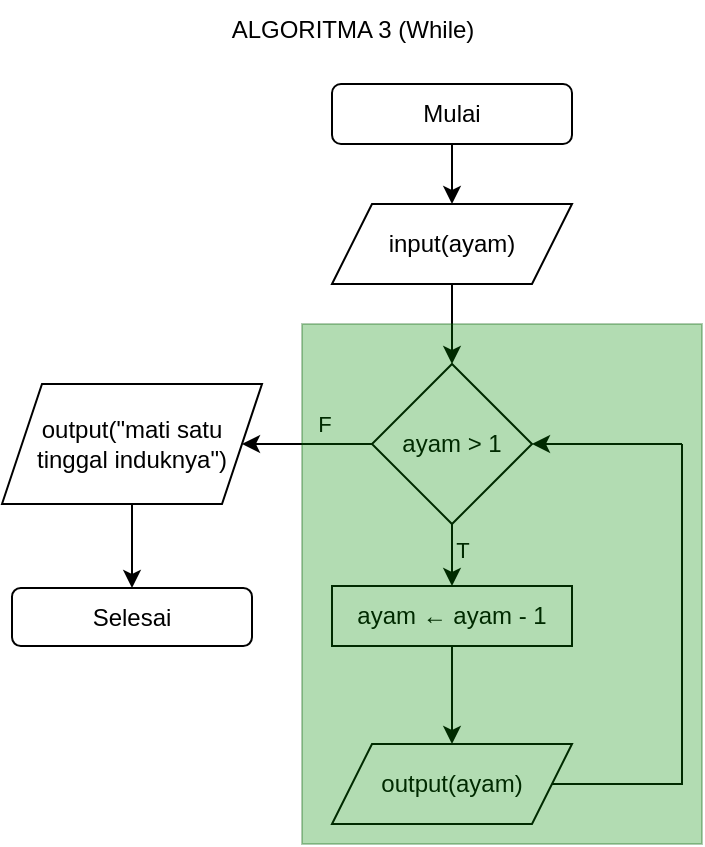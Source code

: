 <mxfile version="26.2.15">
  <diagram name="Page-1" id="cmtZPxHfO6NSbrS_fuOM">
    <mxGraphModel dx="786" dy="524" grid="1" gridSize="10" guides="1" tooltips="1" connect="1" arrows="1" fold="1" page="1" pageScale="1" pageWidth="850" pageHeight="1100" math="0" shadow="0">
      <root>
        <mxCell id="0" />
        <mxCell id="1" parent="0" />
        <mxCell id="m0wXmuHj6QDEM81OvpLF-18" value="ALGORITMA 3 (While)" style="text;html=1;align=center;verticalAlign=middle;resizable=0;points=[];autosize=1;strokeColor=none;fillColor=none;" parent="1" vertex="1">
          <mxGeometry x="285" y="18" width="140" height="30" as="geometry" />
        </mxCell>
        <mxCell id="YYFKWcgho64P03Yeviva-2" value="" style="group" parent="1" vertex="1" connectable="0">
          <mxGeometry x="180" y="60" width="350" height="380" as="geometry" />
        </mxCell>
        <mxCell id="m0wXmuHj6QDEM81OvpLF-9" style="edgeStyle=orthogonalEdgeStyle;rounded=0;orthogonalLoop=1;jettySize=auto;html=1;entryX=0.5;entryY=0;entryDx=0;entryDy=0;" parent="YYFKWcgho64P03Yeviva-2" source="m0wXmuHj6QDEM81OvpLF-1" target="m0wXmuHj6QDEM81OvpLF-3" edge="1">
          <mxGeometry relative="1" as="geometry" />
        </mxCell>
        <mxCell id="m0wXmuHj6QDEM81OvpLF-1" value="Mulai" style="rounded=1;whiteSpace=wrap;html=1;" parent="YYFKWcgho64P03Yeviva-2" vertex="1">
          <mxGeometry x="165" width="120" height="30" as="geometry" />
        </mxCell>
        <mxCell id="m0wXmuHj6QDEM81OvpLF-10" style="edgeStyle=orthogonalEdgeStyle;rounded=0;orthogonalLoop=1;jettySize=auto;html=1;exitX=0.5;exitY=1;exitDx=0;exitDy=0;entryX=0.5;entryY=0;entryDx=0;entryDy=0;" parent="YYFKWcgho64P03Yeviva-2" source="m0wXmuHj6QDEM81OvpLF-3" target="m0wXmuHj6QDEM81OvpLF-4" edge="1">
          <mxGeometry relative="1" as="geometry" />
        </mxCell>
        <mxCell id="m0wXmuHj6QDEM81OvpLF-3" value="input(ayam)" style="shape=parallelogram;perimeter=parallelogramPerimeter;whiteSpace=wrap;html=1;fixedSize=1;" parent="YYFKWcgho64P03Yeviva-2" vertex="1">
          <mxGeometry x="165" y="60" width="120" height="40" as="geometry" />
        </mxCell>
        <mxCell id="m0wXmuHj6QDEM81OvpLF-11" style="edgeStyle=orthogonalEdgeStyle;rounded=0;orthogonalLoop=1;jettySize=auto;html=1;entryX=0.5;entryY=0;entryDx=0;entryDy=0;" parent="YYFKWcgho64P03Yeviva-2" source="m0wXmuHj6QDEM81OvpLF-4" target="m0wXmuHj6QDEM81OvpLF-5" edge="1">
          <mxGeometry relative="1" as="geometry" />
        </mxCell>
        <mxCell id="m0wXmuHj6QDEM81OvpLF-19" value="T" style="edgeLabel;html=1;align=center;verticalAlign=middle;resizable=0;points=[];" parent="m0wXmuHj6QDEM81OvpLF-11" vertex="1" connectable="0">
          <mxGeometry x="-0.447" y="1" relative="1" as="geometry">
            <mxPoint x="4" y="-1" as="offset" />
          </mxGeometry>
        </mxCell>
        <mxCell id="m0wXmuHj6QDEM81OvpLF-16" style="edgeStyle=orthogonalEdgeStyle;rounded=0;orthogonalLoop=1;jettySize=auto;html=1;exitX=0;exitY=0.5;exitDx=0;exitDy=0;entryX=1;entryY=0.5;entryDx=0;entryDy=0;" parent="YYFKWcgho64P03Yeviva-2" source="m0wXmuHj6QDEM81OvpLF-4" target="m0wXmuHj6QDEM81OvpLF-7" edge="1">
          <mxGeometry relative="1" as="geometry" />
        </mxCell>
        <mxCell id="m0wXmuHj6QDEM81OvpLF-20" value="F" style="edgeLabel;html=1;align=center;verticalAlign=middle;resizable=0;points=[];" parent="m0wXmuHj6QDEM81OvpLF-16" vertex="1" connectable="0">
          <mxGeometry x="-0.116" y="-3" relative="1" as="geometry">
            <mxPoint x="4" y="-7" as="offset" />
          </mxGeometry>
        </mxCell>
        <mxCell id="m0wXmuHj6QDEM81OvpLF-4" value="ayam &amp;gt; 1" style="rhombus;whiteSpace=wrap;html=1;" parent="YYFKWcgho64P03Yeviva-2" vertex="1">
          <mxGeometry x="185" y="140" width="80" height="80" as="geometry" />
        </mxCell>
        <mxCell id="m0wXmuHj6QDEM81OvpLF-12" style="edgeStyle=orthogonalEdgeStyle;rounded=0;orthogonalLoop=1;jettySize=auto;html=1;entryX=0.5;entryY=0;entryDx=0;entryDy=0;" parent="YYFKWcgho64P03Yeviva-2" source="m0wXmuHj6QDEM81OvpLF-5" target="m0wXmuHj6QDEM81OvpLF-6" edge="1">
          <mxGeometry relative="1" as="geometry" />
        </mxCell>
        <mxCell id="m0wXmuHj6QDEM81OvpLF-5" value="ayam ← ayam - 1" style="rounded=0;whiteSpace=wrap;html=1;" parent="YYFKWcgho64P03Yeviva-2" vertex="1">
          <mxGeometry x="165" y="251" width="120" height="30" as="geometry" />
        </mxCell>
        <mxCell id="m0wXmuHj6QDEM81OvpLF-6" value="output(ayam)" style="shape=parallelogram;perimeter=parallelogramPerimeter;whiteSpace=wrap;html=1;fixedSize=1;" parent="YYFKWcgho64P03Yeviva-2" vertex="1">
          <mxGeometry x="165" y="330" width="120" height="40" as="geometry" />
        </mxCell>
        <mxCell id="m0wXmuHj6QDEM81OvpLF-17" style="edgeStyle=orthogonalEdgeStyle;rounded=0;orthogonalLoop=1;jettySize=auto;html=1;entryX=0.5;entryY=0;entryDx=0;entryDy=0;" parent="YYFKWcgho64P03Yeviva-2" source="m0wXmuHj6QDEM81OvpLF-7" target="m0wXmuHj6QDEM81OvpLF-8" edge="1">
          <mxGeometry relative="1" as="geometry" />
        </mxCell>
        <mxCell id="m0wXmuHj6QDEM81OvpLF-7" value="output(&quot;mati satu tinggal induknya&quot;)" style="shape=parallelogram;perimeter=parallelogramPerimeter;whiteSpace=wrap;html=1;fixedSize=1;" parent="YYFKWcgho64P03Yeviva-2" vertex="1">
          <mxGeometry y="150" width="130" height="60" as="geometry" />
        </mxCell>
        <mxCell id="m0wXmuHj6QDEM81OvpLF-8" value="Selesai" style="rounded=1;whiteSpace=wrap;html=1;" parent="YYFKWcgho64P03Yeviva-2" vertex="1">
          <mxGeometry x="5" y="252" width="120" height="29" as="geometry" />
        </mxCell>
        <mxCell id="m0wXmuHj6QDEM81OvpLF-14" value="" style="endArrow=none;html=1;rounded=0;exitX=1;exitY=0.5;exitDx=0;exitDy=0;" parent="YYFKWcgho64P03Yeviva-2" source="m0wXmuHj6QDEM81OvpLF-6" edge="1">
          <mxGeometry width="50" height="50" relative="1" as="geometry">
            <mxPoint x="320" y="360" as="sourcePoint" />
            <mxPoint x="340" y="180" as="targetPoint" />
            <Array as="points">
              <mxPoint x="340" y="350" />
            </Array>
          </mxGeometry>
        </mxCell>
        <mxCell id="m0wXmuHj6QDEM81OvpLF-15" value="" style="endArrow=classic;html=1;rounded=0;entryX=1;entryY=0.5;entryDx=0;entryDy=0;" parent="YYFKWcgho64P03Yeviva-2" target="m0wXmuHj6QDEM81OvpLF-4" edge="1">
          <mxGeometry width="50" height="50" relative="1" as="geometry">
            <mxPoint x="340" y="180" as="sourcePoint" />
            <mxPoint x="340" y="160" as="targetPoint" />
          </mxGeometry>
        </mxCell>
        <mxCell id="M0o1j7muww74c0IS1GSi-1" value="" style="rounded=0;whiteSpace=wrap;html=1;fillColor=#008a00;fontColor=#ffffff;strokeColor=#005700;opacity=30;" parent="YYFKWcgho64P03Yeviva-2" vertex="1">
          <mxGeometry x="150" y="120" width="200" height="260" as="geometry" />
        </mxCell>
      </root>
    </mxGraphModel>
  </diagram>
</mxfile>
